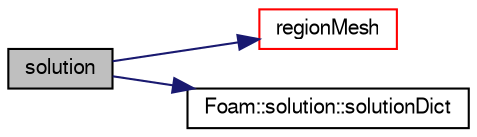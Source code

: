 digraph "solution"
{
  bgcolor="transparent";
  edge [fontname="FreeSans",fontsize="10",labelfontname="FreeSans",labelfontsize="10"];
  node [fontname="FreeSans",fontsize="10",shape=record];
  rankdir="LR";
  Node732 [label="solution",height=0.2,width=0.4,color="black", fillcolor="grey75", style="filled", fontcolor="black"];
  Node732 -> Node733 [color="midnightblue",fontsize="10",style="solid",fontname="FreeSans"];
  Node733 [label="regionMesh",height=0.2,width=0.4,color="red",URL="$a28998.html#a89a37969c20983ee143c612486ce5313",tooltip="Return the region mesh database. "];
  Node732 -> Node789 [color="midnightblue",fontsize="10",style="solid",fontname="FreeSans"];
  Node789 [label="Foam::solution::solutionDict",height=0.2,width=0.4,color="black",URL="$a27078.html#aed9b25fb935daebfe2111535470a7e3c",tooltip="Return the selected sub-dictionary of solvers if the \"select\". "];
}
